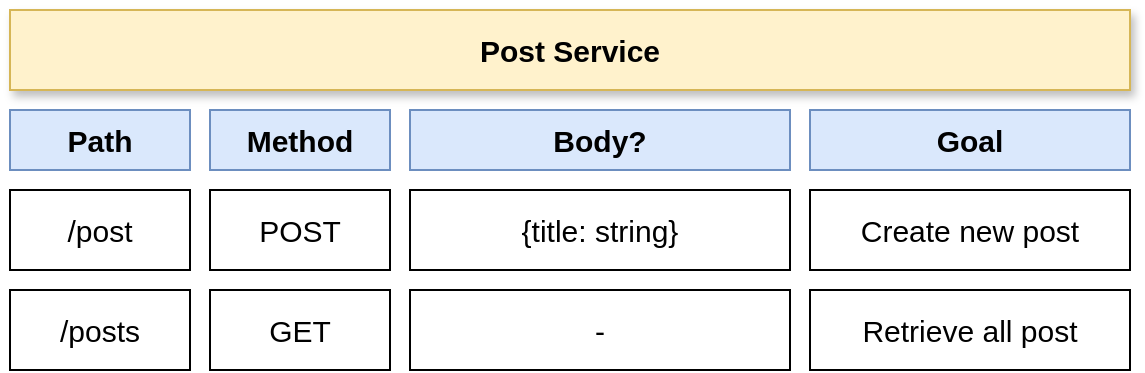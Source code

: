 <mxfile version="14.9.6" type="github">
  <diagram id="CkQ4T2YOftX4F2TFWgCS" name="Page-1">
    <mxGraphModel dx="1422" dy="758" grid="1" gridSize="10" guides="1" tooltips="1" connect="1" arrows="1" fold="1" page="1" pageScale="1" pageWidth="850" pageHeight="1100" math="0" shadow="0">
      <root>
        <mxCell id="0" />
        <mxCell id="1" parent="0" />
        <mxCell id="0ZLPQPS5713PxRalosjf-1" value="Post Service" style="rounded=0;whiteSpace=wrap;html=1;fillColor=#fff2cc;strokeColor=#d6b656;fontStyle=1;fontSize=15;shadow=1;sketch=0;" vertex="1" parent="1">
          <mxGeometry x="160" y="160" width="560" height="40" as="geometry" />
        </mxCell>
        <mxCell id="0ZLPQPS5713PxRalosjf-2" value="Path" style="rounded=0;whiteSpace=wrap;html=1;fontSize=15;fillColor=#dae8fc;strokeColor=#6c8ebf;fontStyle=1;shadow=0;" vertex="1" parent="1">
          <mxGeometry x="160" y="210" width="90" height="30" as="geometry" />
        </mxCell>
        <mxCell id="0ZLPQPS5713PxRalosjf-3" value="Method" style="rounded=0;whiteSpace=wrap;html=1;fontSize=15;fillColor=#dae8fc;strokeColor=#6c8ebf;fontStyle=1;shadow=0;" vertex="1" parent="1">
          <mxGeometry x="260" y="210" width="90" height="30" as="geometry" />
        </mxCell>
        <mxCell id="0ZLPQPS5713PxRalosjf-4" value="Body?" style="rounded=0;whiteSpace=wrap;html=1;fontSize=15;fillColor=#dae8fc;strokeColor=#6c8ebf;fontStyle=1;shadow=0;" vertex="1" parent="1">
          <mxGeometry x="360" y="210" width="190" height="30" as="geometry" />
        </mxCell>
        <mxCell id="0ZLPQPS5713PxRalosjf-5" value="Goal" style="rounded=0;whiteSpace=wrap;html=1;fontSize=15;fillColor=#dae8fc;strokeColor=#6c8ebf;fontStyle=1;shadow=0;" vertex="1" parent="1">
          <mxGeometry x="560" y="210" width="160" height="30" as="geometry" />
        </mxCell>
        <mxCell id="0ZLPQPS5713PxRalosjf-6" value="/post" style="rounded=0;whiteSpace=wrap;html=1;fontSize=15;shadow=0;" vertex="1" parent="1">
          <mxGeometry x="160" y="250" width="90" height="40" as="geometry" />
        </mxCell>
        <mxCell id="0ZLPQPS5713PxRalosjf-7" value="/posts" style="rounded=0;whiteSpace=wrap;html=1;fontSize=15;shadow=0;" vertex="1" parent="1">
          <mxGeometry x="160" y="300" width="90" height="40" as="geometry" />
        </mxCell>
        <mxCell id="0ZLPQPS5713PxRalosjf-8" value="POST" style="rounded=0;whiteSpace=wrap;html=1;fontSize=15;shadow=0;" vertex="1" parent="1">
          <mxGeometry x="260" y="250" width="90" height="40" as="geometry" />
        </mxCell>
        <mxCell id="0ZLPQPS5713PxRalosjf-9" value="GET" style="rounded=0;whiteSpace=wrap;html=1;fontSize=15;shadow=0;" vertex="1" parent="1">
          <mxGeometry x="260" y="300" width="90" height="40" as="geometry" />
        </mxCell>
        <mxCell id="0ZLPQPS5713PxRalosjf-10" value="{title: string}" style="rounded=0;whiteSpace=wrap;html=1;fontSize=15;shadow=0;" vertex="1" parent="1">
          <mxGeometry x="360" y="250" width="190" height="40" as="geometry" />
        </mxCell>
        <mxCell id="0ZLPQPS5713PxRalosjf-12" value="-" style="rounded=0;whiteSpace=wrap;html=1;fontSize=15;shadow=0;" vertex="1" parent="1">
          <mxGeometry x="360" y="300" width="190" height="40" as="geometry" />
        </mxCell>
        <mxCell id="0ZLPQPS5713PxRalosjf-13" value="Create new post" style="rounded=0;whiteSpace=wrap;html=1;fontSize=15;shadow=0;" vertex="1" parent="1">
          <mxGeometry x="560" y="250" width="160" height="40" as="geometry" />
        </mxCell>
        <mxCell id="0ZLPQPS5713PxRalosjf-14" value="Retrieve all post" style="rounded=0;whiteSpace=wrap;html=1;fontSize=15;shadow=0;" vertex="1" parent="1">
          <mxGeometry x="560" y="300" width="160" height="40" as="geometry" />
        </mxCell>
      </root>
    </mxGraphModel>
  </diagram>
</mxfile>
